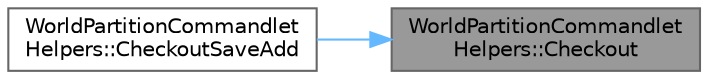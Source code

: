 digraph "WorldPartitionCommandletHelpers::Checkout"
{
 // INTERACTIVE_SVG=YES
 // LATEX_PDF_SIZE
  bgcolor="transparent";
  edge [fontname=Helvetica,fontsize=10,labelfontname=Helvetica,labelfontsize=10];
  node [fontname=Helvetica,fontsize=10,shape=box,height=0.2,width=0.4];
  rankdir="RL";
  Node1 [id="Node000001",label="WorldPartitionCommandlet\lHelpers::Checkout",height=0.2,width=0.4,color="gray40", fillcolor="grey60", style="filled", fontcolor="black",tooltip=" "];
  Node1 -> Node2 [id="edge1_Node000001_Node000002",dir="back",color="steelblue1",style="solid",tooltip=" "];
  Node2 [id="Node000002",label="WorldPartitionCommandlet\lHelpers::CheckoutSaveAdd",height=0.2,width=0.4,color="grey40", fillcolor="white", style="filled",URL="$d8/de4/namespaceWorldPartitionCommandletHelpers.html#a92cf69bb6f79d3e51005c6b4ddc1e267",tooltip=" "];
}
